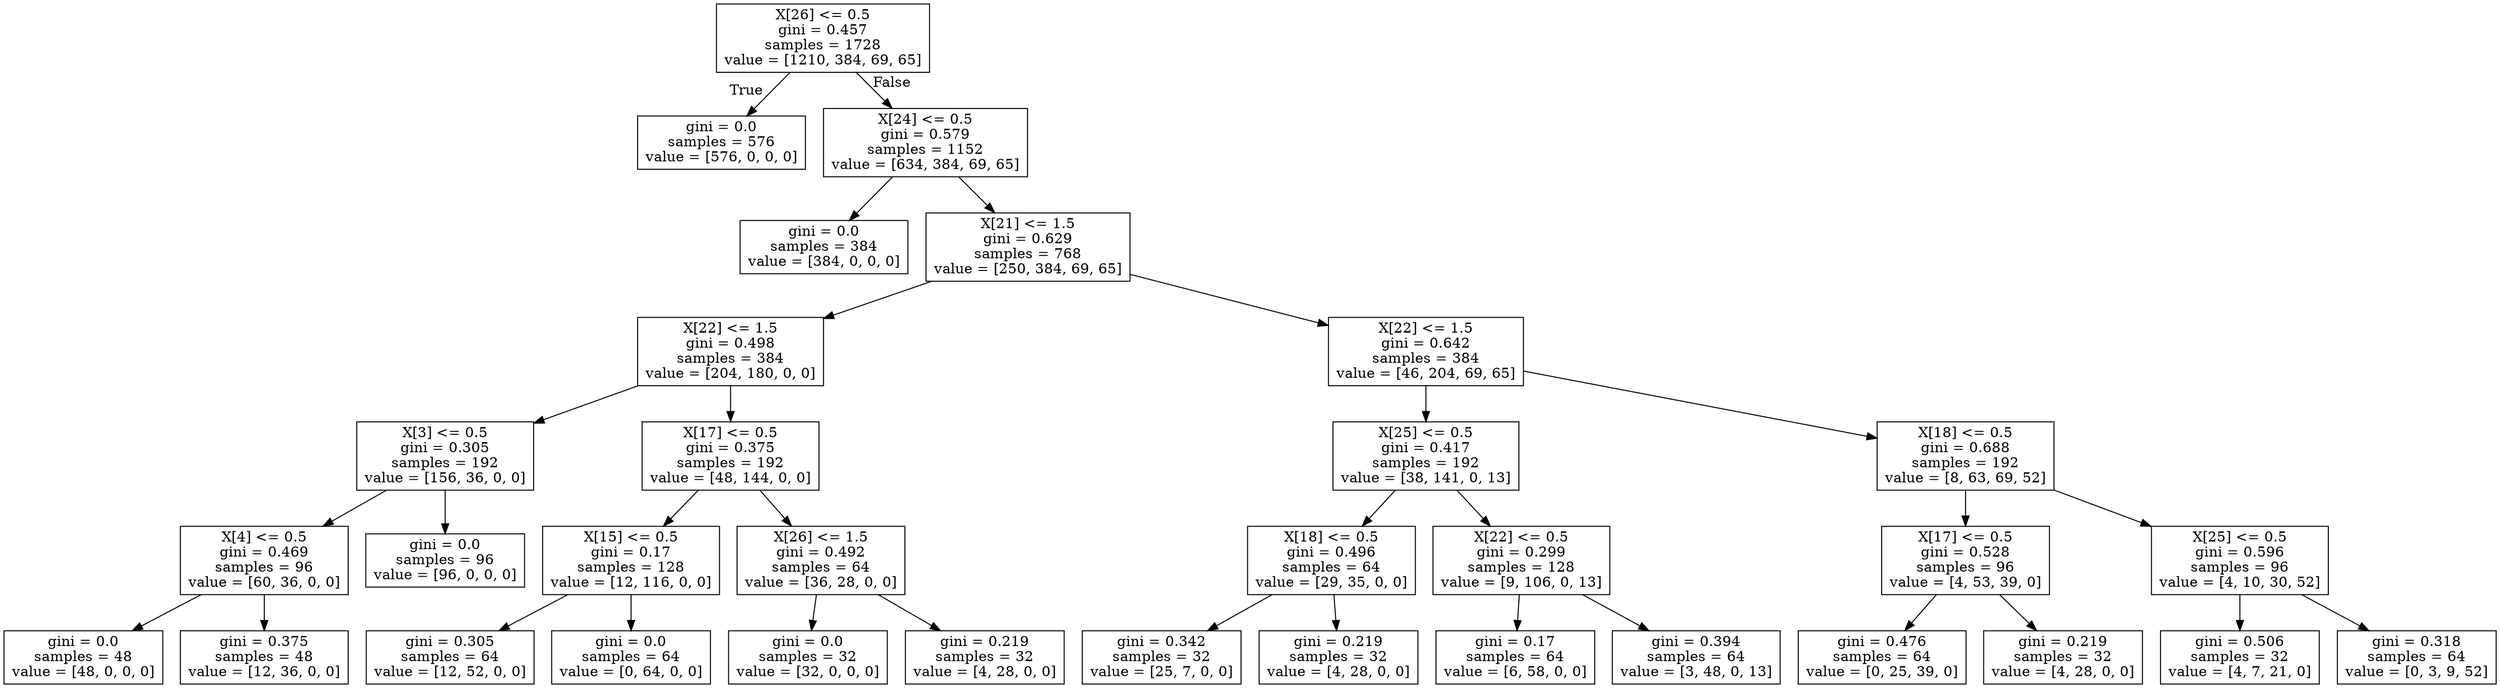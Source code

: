 digraph Tree {
node [shape=box] ;
0 [label="X[26] <= 0.5\ngini = 0.457\nsamples = 1728\nvalue = [1210, 384, 69, 65]"] ;
1 [label="gini = 0.0\nsamples = 576\nvalue = [576, 0, 0, 0]"] ;
0 -> 1 [labeldistance=2.5, labelangle=45, headlabel="True"] ;
2 [label="X[24] <= 0.5\ngini = 0.579\nsamples = 1152\nvalue = [634, 384, 69, 65]"] ;
0 -> 2 [labeldistance=2.5, labelangle=-45, headlabel="False"] ;
3 [label="gini = 0.0\nsamples = 384\nvalue = [384, 0, 0, 0]"] ;
2 -> 3 ;
4 [label="X[21] <= 1.5\ngini = 0.629\nsamples = 768\nvalue = [250, 384, 69, 65]"] ;
2 -> 4 ;
5 [label="X[22] <= 1.5\ngini = 0.498\nsamples = 384\nvalue = [204, 180, 0, 0]"] ;
4 -> 5 ;
6 [label="X[3] <= 0.5\ngini = 0.305\nsamples = 192\nvalue = [156, 36, 0, 0]"] ;
5 -> 6 ;
7 [label="X[4] <= 0.5\ngini = 0.469\nsamples = 96\nvalue = [60, 36, 0, 0]"] ;
6 -> 7 ;
8 [label="gini = 0.0\nsamples = 48\nvalue = [48, 0, 0, 0]"] ;
7 -> 8 ;
9 [label="gini = 0.375\nsamples = 48\nvalue = [12, 36, 0, 0]"] ;
7 -> 9 ;
10 [label="gini = 0.0\nsamples = 96\nvalue = [96, 0, 0, 0]"] ;
6 -> 10 ;
11 [label="X[17] <= 0.5\ngini = 0.375\nsamples = 192\nvalue = [48, 144, 0, 0]"] ;
5 -> 11 ;
12 [label="X[15] <= 0.5\ngini = 0.17\nsamples = 128\nvalue = [12, 116, 0, 0]"] ;
11 -> 12 ;
13 [label="gini = 0.305\nsamples = 64\nvalue = [12, 52, 0, 0]"] ;
12 -> 13 ;
14 [label="gini = 0.0\nsamples = 64\nvalue = [0, 64, 0, 0]"] ;
12 -> 14 ;
15 [label="X[26] <= 1.5\ngini = 0.492\nsamples = 64\nvalue = [36, 28, 0, 0]"] ;
11 -> 15 ;
16 [label="gini = 0.0\nsamples = 32\nvalue = [32, 0, 0, 0]"] ;
15 -> 16 ;
17 [label="gini = 0.219\nsamples = 32\nvalue = [4, 28, 0, 0]"] ;
15 -> 17 ;
18 [label="X[22] <= 1.5\ngini = 0.642\nsamples = 384\nvalue = [46, 204, 69, 65]"] ;
4 -> 18 ;
19 [label="X[25] <= 0.5\ngini = 0.417\nsamples = 192\nvalue = [38, 141, 0, 13]"] ;
18 -> 19 ;
20 [label="X[18] <= 0.5\ngini = 0.496\nsamples = 64\nvalue = [29, 35, 0, 0]"] ;
19 -> 20 ;
21 [label="gini = 0.342\nsamples = 32\nvalue = [25, 7, 0, 0]"] ;
20 -> 21 ;
22 [label="gini = 0.219\nsamples = 32\nvalue = [4, 28, 0, 0]"] ;
20 -> 22 ;
23 [label="X[22] <= 0.5\ngini = 0.299\nsamples = 128\nvalue = [9, 106, 0, 13]"] ;
19 -> 23 ;
24 [label="gini = 0.17\nsamples = 64\nvalue = [6, 58, 0, 0]"] ;
23 -> 24 ;
25 [label="gini = 0.394\nsamples = 64\nvalue = [3, 48, 0, 13]"] ;
23 -> 25 ;
26 [label="X[18] <= 0.5\ngini = 0.688\nsamples = 192\nvalue = [8, 63, 69, 52]"] ;
18 -> 26 ;
27 [label="X[17] <= 0.5\ngini = 0.528\nsamples = 96\nvalue = [4, 53, 39, 0]"] ;
26 -> 27 ;
28 [label="gini = 0.476\nsamples = 64\nvalue = [0, 25, 39, 0]"] ;
27 -> 28 ;
29 [label="gini = 0.219\nsamples = 32\nvalue = [4, 28, 0, 0]"] ;
27 -> 29 ;
30 [label="X[25] <= 0.5\ngini = 0.596\nsamples = 96\nvalue = [4, 10, 30, 52]"] ;
26 -> 30 ;
31 [label="gini = 0.506\nsamples = 32\nvalue = [4, 7, 21, 0]"] ;
30 -> 31 ;
32 [label="gini = 0.318\nsamples = 64\nvalue = [0, 3, 9, 52]"] ;
30 -> 32 ;
}